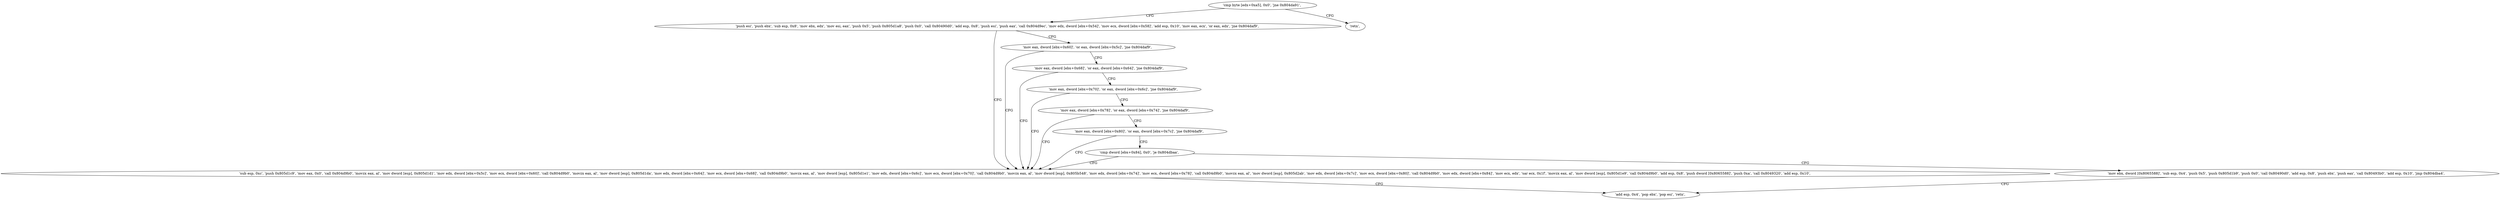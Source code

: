 digraph "func" {
"134535815" [label = "'cmp byte [edx+0xa5], 0x0', 'jne 0x804da91', " ]
"134535825" [label = "'push esi', 'push ebx', 'sub esp, 0x8', 'mov ebx, edx', 'mov esi, eax', 'push 0x5', 'push 0x805d1a8', 'push 0x0', 'call 0x80490d0', 'add esp, 0x8', 'push esi', 'push eax', 'call 0x804d9ec', 'mov edx, dword [ebx+0x54]', 'mov ecx, dword [ebx+0x58]', 'add esp, 0x10', 'mov eax, ecx', 'or eax, edx', 'jne 0x804daf9', " ]
"134535824" [label = "'retn', " ]
"134535929" [label = "'sub esp, 0xc', 'push 0x805d1c9', 'mov eax, 0x0', 'call 0x804d9b0', 'movzx eax, al', 'mov dword [esp], 0x805d1d1', 'mov edx, dword [ebx+0x5c]', 'mov ecx, dword [ebx+0x60]', 'call 0x804d9b0', 'movzx eax, al', 'mov dword [esp], 0x805d1da', 'mov edx, dword [ebx+0x64]', 'mov ecx, dword [ebx+0x68]', 'call 0x804d9b0', 'movzx eax, al', 'mov dword [esp], 0x805d1e1', 'mov edx, dword [ebx+0x6c]', 'mov ecx, dword [ebx+0x70]', 'call 0x804d9b0', 'movzx eax, al', 'mov dword [esp], 0x805b548', 'mov edx, dword [ebx+0x74]', 'mov ecx, dword [ebx+0x78]', 'call 0x804d9b0', 'movzx eax, al', 'mov dword [esp], 0x805d2ab', 'mov edx, dword [ebx+0x7c]', 'mov ecx, dword [ebx+0x80]', 'call 0x804d9b0', 'mov edx, dword [ebx+0x84]', 'mov ecx, edx', 'sar ecx, 0x1f', 'movzx eax, al', 'mov dword [esp], 0x805d1e9', 'call 0x804d9b0', 'add esp, 0x8', 'push dword [0x8065588]', 'push 0xa', 'call 0x8049320', 'add esp, 0x10', " ]
"134535873" [label = "'mov eax, dword [ebx+0x60]', 'or eax, dword [ebx+0x5c]', 'jne 0x804daf9', " ]
"134536100" [label = "'add esp, 0x4', 'pop ebx', 'pop esi', 'retn', " ]
"134535881" [label = "'mov eax, dword [ebx+0x68]', 'or eax, dword [ebx+0x64]', 'jne 0x804daf9', " ]
"134535889" [label = "'mov eax, dword [ebx+0x70]', 'or eax, dword [ebx+0x6c]', 'jne 0x804daf9', " ]
"134535897" [label = "'mov eax, dword [ebx+0x78]', 'or eax, dword [ebx+0x74]', 'jne 0x804daf9', " ]
"134535905" [label = "'mov eax, dword [ebx+0x80]', 'or eax, dword [ebx+0x7c]', 'jne 0x804daf9', " ]
"134535916" [label = "'cmp dword [ebx+0x84], 0x0', 'je 0x804dbaa', " ]
"134536106" [label = "'mov ebx, dword [0x8065588]', 'sub esp, 0x4', 'push 0x5', 'push 0x805d1b9', 'push 0x0', 'call 0x80490d0', 'add esp, 0x8', 'push ebx', 'push eax', 'call 0x80493b0', 'add esp, 0x10', 'jmp 0x804dba4', " ]
"134535815" -> "134535825" [ label = "CFG" ]
"134535815" -> "134535824" [ label = "CFG" ]
"134535825" -> "134535929" [ label = "CFG" ]
"134535825" -> "134535873" [ label = "CFG" ]
"134535929" -> "134536100" [ label = "CFG" ]
"134535873" -> "134535929" [ label = "CFG" ]
"134535873" -> "134535881" [ label = "CFG" ]
"134535881" -> "134535929" [ label = "CFG" ]
"134535881" -> "134535889" [ label = "CFG" ]
"134535889" -> "134535929" [ label = "CFG" ]
"134535889" -> "134535897" [ label = "CFG" ]
"134535897" -> "134535929" [ label = "CFG" ]
"134535897" -> "134535905" [ label = "CFG" ]
"134535905" -> "134535929" [ label = "CFG" ]
"134535905" -> "134535916" [ label = "CFG" ]
"134535916" -> "134536106" [ label = "CFG" ]
"134535916" -> "134535929" [ label = "CFG" ]
"134536106" -> "134536100" [ label = "CFG" ]
}
